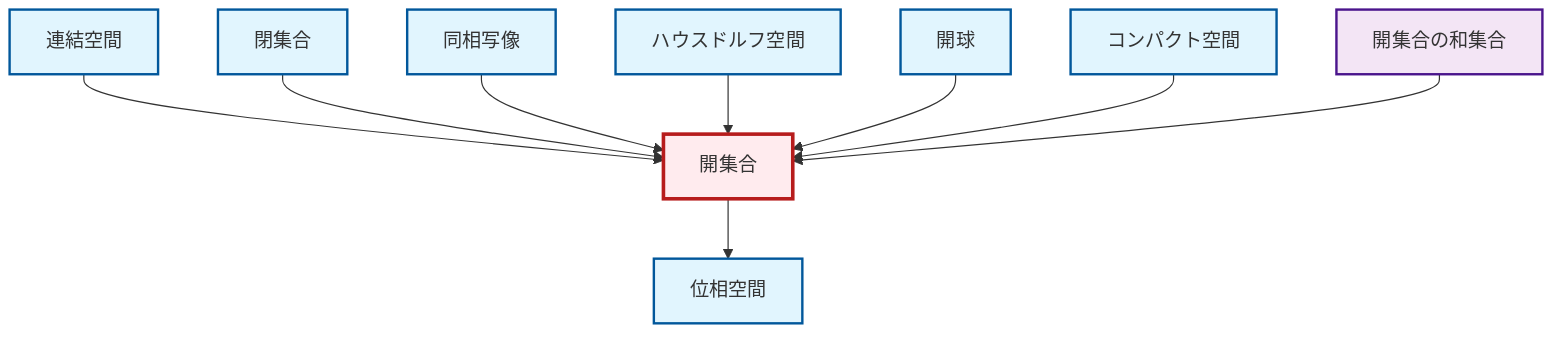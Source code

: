 graph TD
    classDef definition fill:#e1f5fe,stroke:#01579b,stroke-width:2px
    classDef theorem fill:#f3e5f5,stroke:#4a148c,stroke-width:2px
    classDef axiom fill:#fff3e0,stroke:#e65100,stroke-width:2px
    classDef example fill:#e8f5e9,stroke:#1b5e20,stroke-width:2px
    classDef current fill:#ffebee,stroke:#b71c1c,stroke-width:3px
    def-compact["コンパクト空間"]:::definition
    def-hausdorff["ハウスドルフ空間"]:::definition
    def-homeomorphism["同相写像"]:::definition
    def-open-set["開集合"]:::definition
    thm-union-open-sets["開集合の和集合"]:::theorem
    def-open-ball["開球"]:::definition
    def-closed-set["閉集合"]:::definition
    def-connected["連結空間"]:::definition
    def-topological-space["位相空間"]:::definition
    def-connected --> def-open-set
    def-closed-set --> def-open-set
    def-homeomorphism --> def-open-set
    def-hausdorff --> def-open-set
    def-open-ball --> def-open-set
    def-open-set --> def-topological-space
    def-compact --> def-open-set
    thm-union-open-sets --> def-open-set
    class def-open-set current